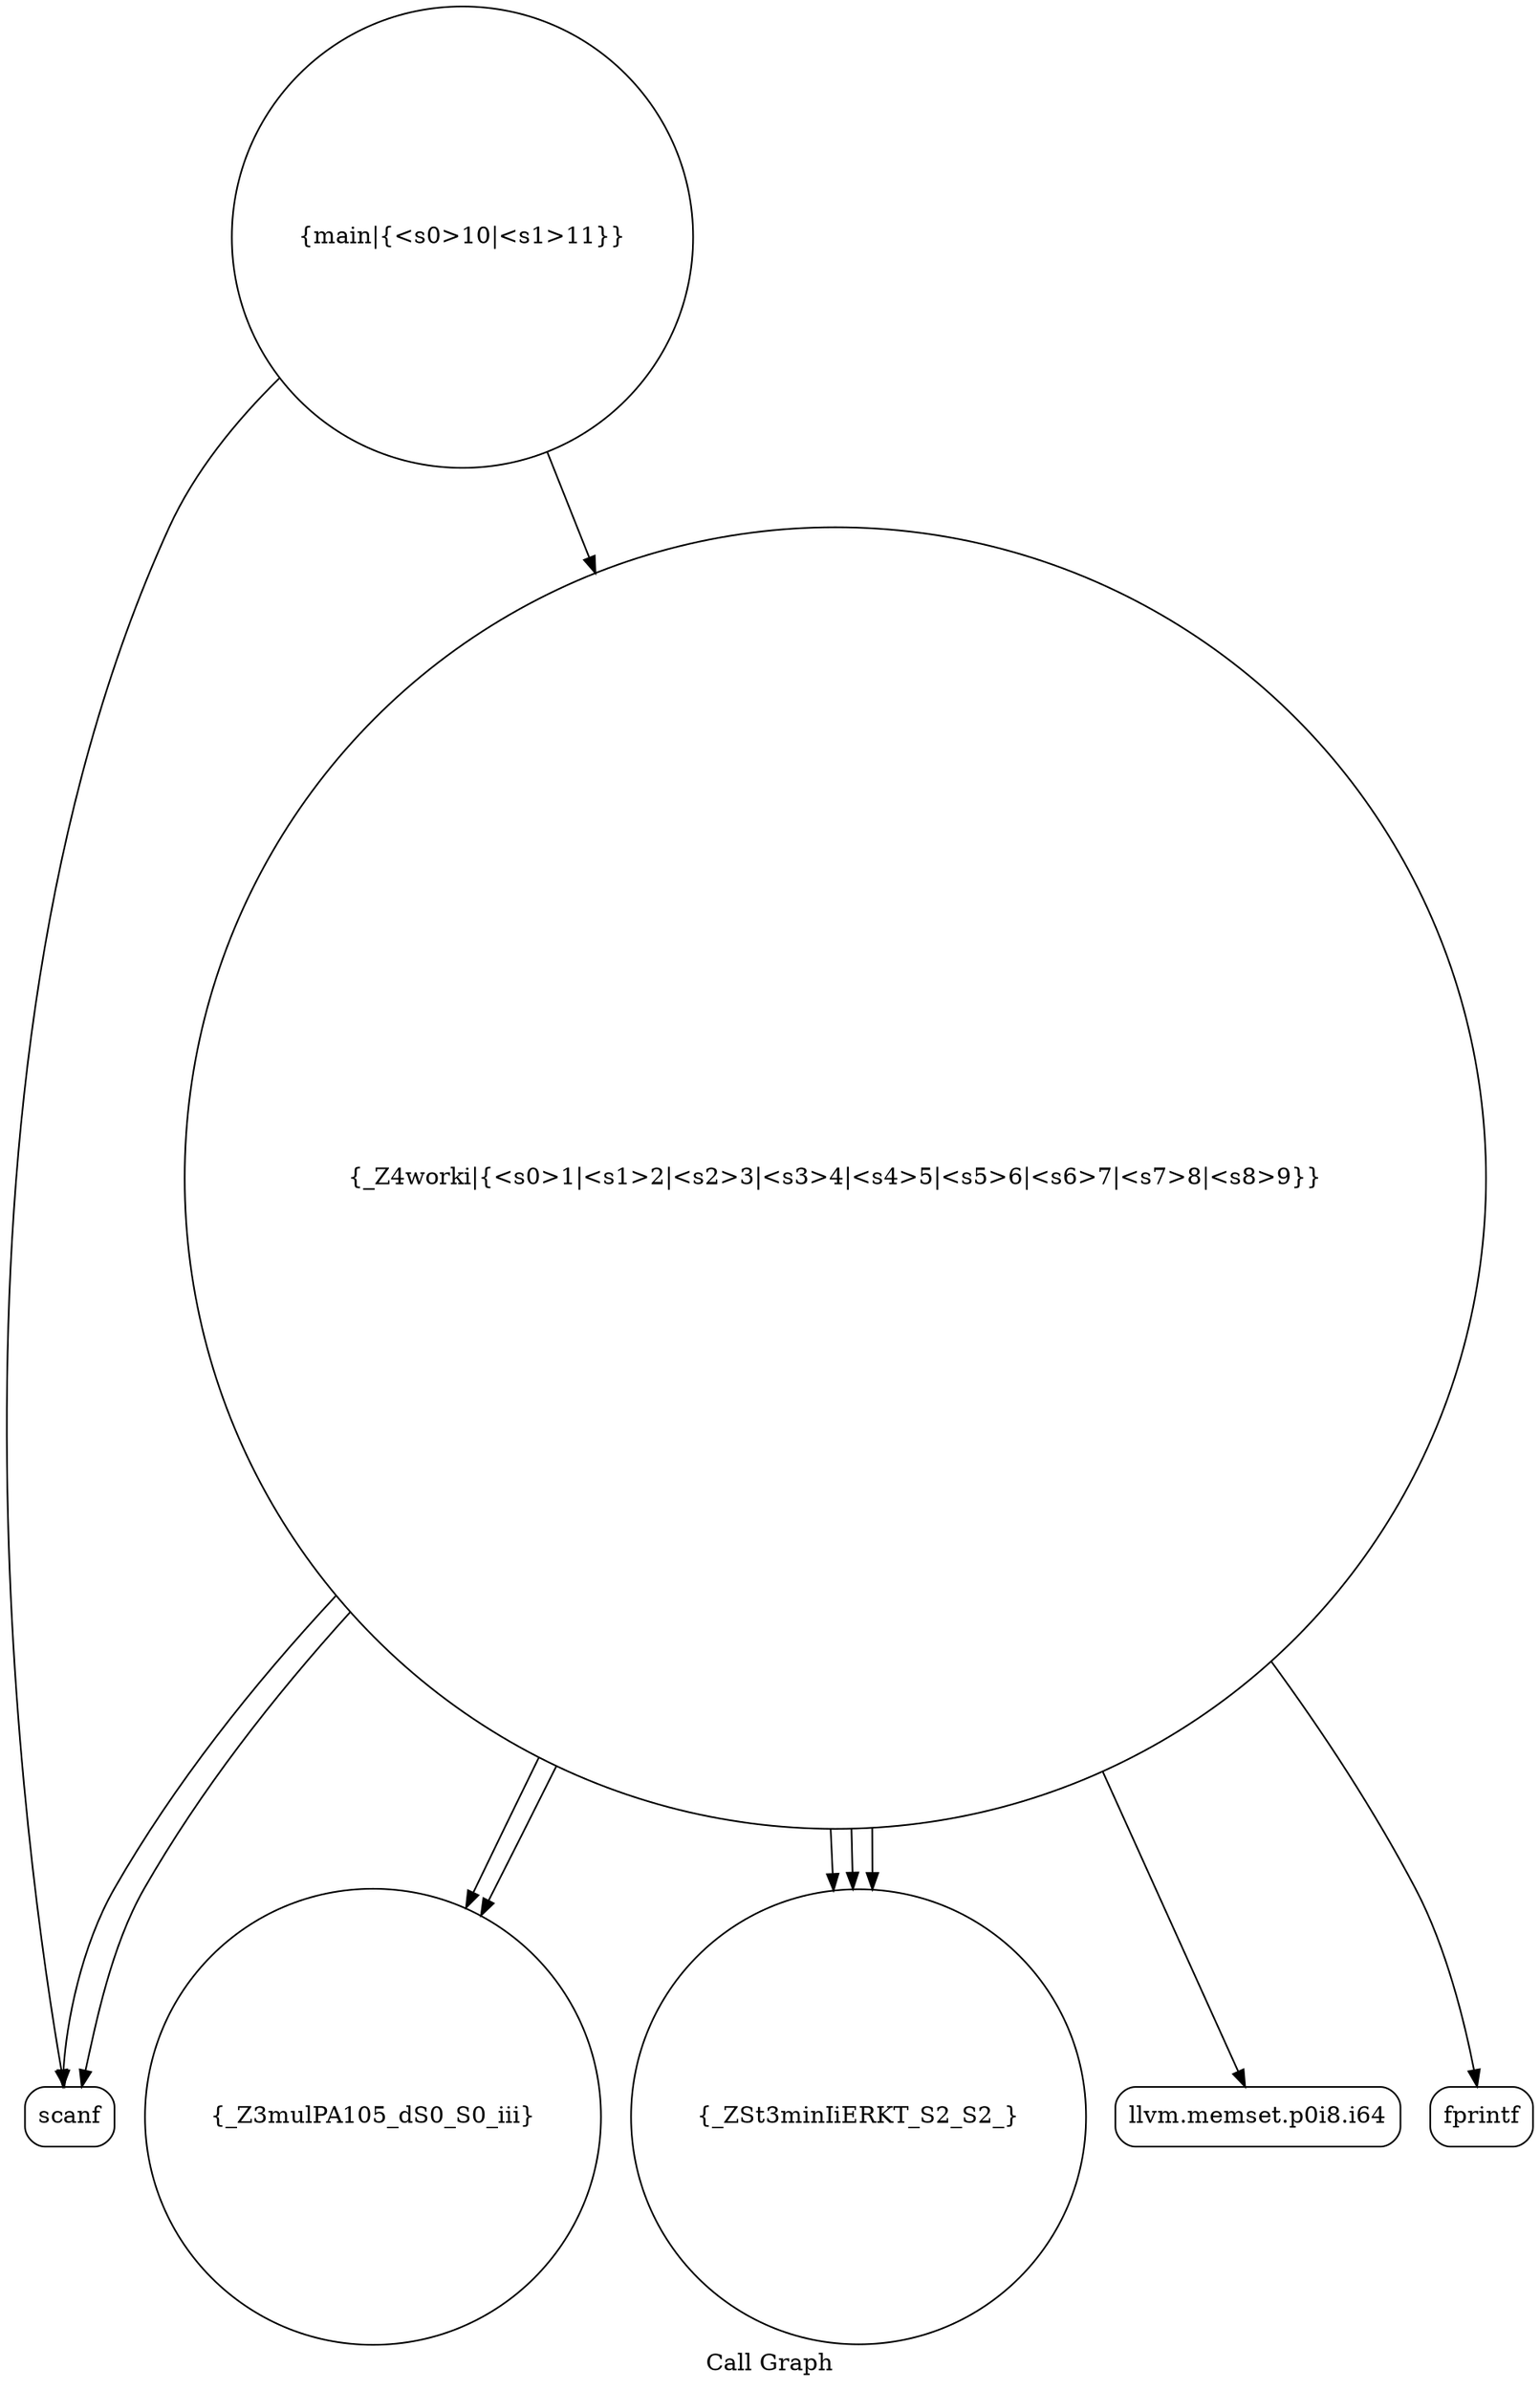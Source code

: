 digraph "Call Graph" {
	label="Call Graph";

	Node0x562961599190 [shape=record,shape=circle,label="{_Z3mulPA105_dS0_S0_iii}"];
	Node0x5629615996a0 [shape=record,shape=Mrecord,label="{scanf}"];
	Node0x5629615997a0 [shape=record,shape=circle,label="{_ZSt3minIiERKT_S2_S2_}"];
	Node0x5629615998a0 [shape=record,shape=circle,label="{main|{<s0>10|<s1>11}}"];
	Node0x5629615998a0:s0 -> Node0x5629615996a0[color=black];
	Node0x5629615998a0:s1 -> Node0x562961599620[color=black];
	Node0x562961599620 [shape=record,shape=circle,label="{_Z4worki|{<s0>1|<s1>2|<s2>3|<s3>4|<s4>5|<s5>6|<s6>7|<s7>8|<s8>9}}"];
	Node0x562961599620:s0 -> Node0x5629615996a0[color=black];
	Node0x562961599620:s1 -> Node0x562961599720[color=black];
	Node0x562961599620:s2 -> Node0x5629615996a0[color=black];
	Node0x562961599620:s3 -> Node0x5629615997a0[color=black];
	Node0x562961599620:s4 -> Node0x5629615997a0[color=black];
	Node0x562961599620:s5 -> Node0x5629615997a0[color=black];
	Node0x562961599620:s6 -> Node0x562961599190[color=black];
	Node0x562961599620:s7 -> Node0x562961599190[color=black];
	Node0x562961599620:s8 -> Node0x562961599820[color=black];
	Node0x562961599720 [shape=record,shape=Mrecord,label="{llvm.memset.p0i8.i64}"];
	Node0x562961599820 [shape=record,shape=Mrecord,label="{fprintf}"];
}

